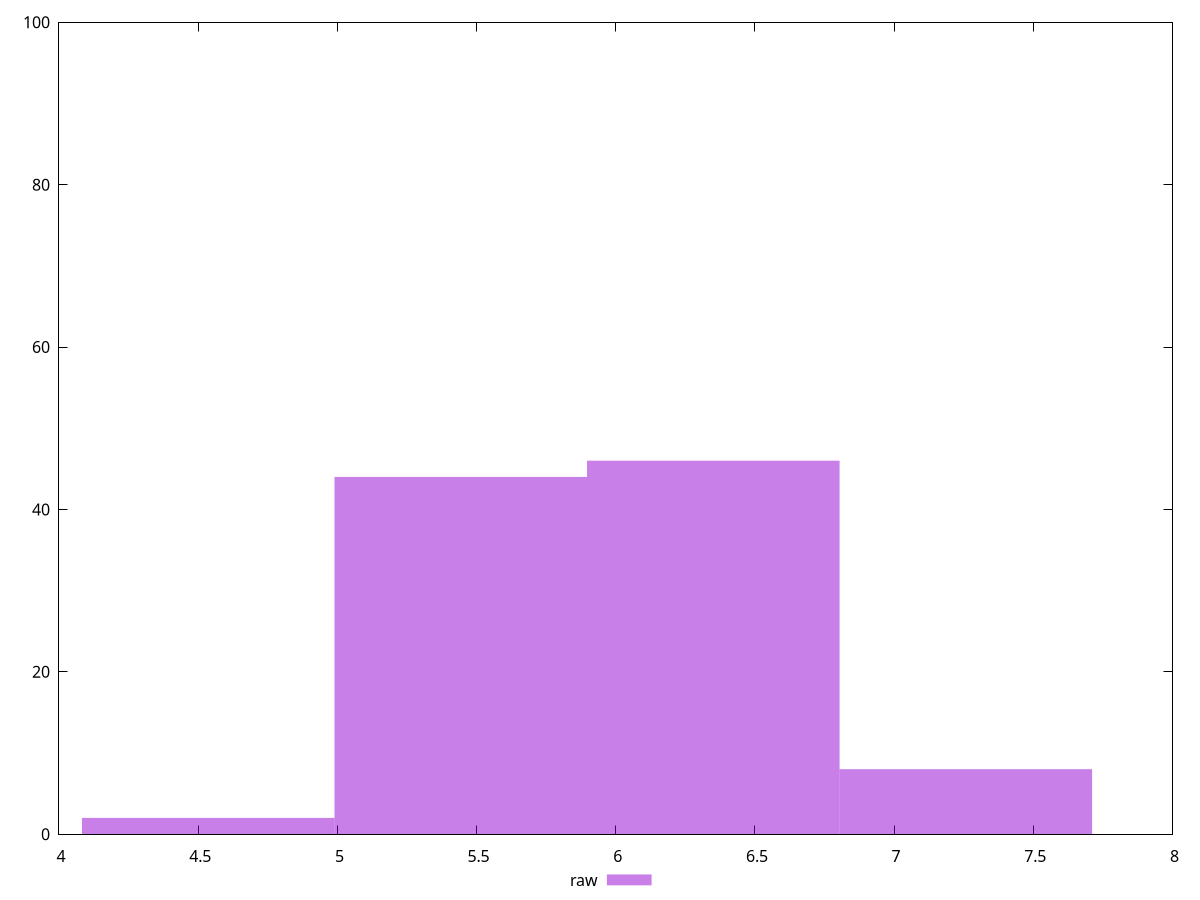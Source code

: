 reset
set terminal svg size 640, 490 enhanced background rgb 'white'
set output "reprap/bootup-time/samples/empty/raw/histogram.svg"

$raw <<EOF
6.350431053519652 46
5.4432266173025585 44
7.257635489736745 8
4.536022181085466 2
EOF

set key outside below
set boxwidth 0.9072044362170931
set yrange [0:100]
set style fill transparent solid 0.5 noborder

plot \
  $raw title "raw" with boxes, \


reset